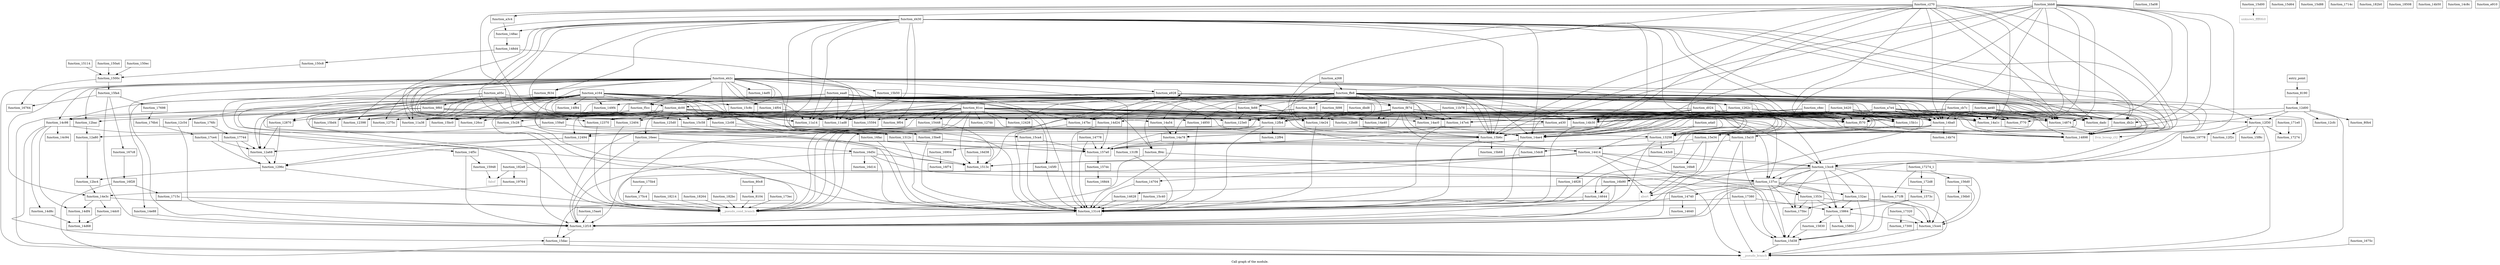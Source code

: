digraph "Call graph of the module." {
  label="Call graph of the module.";
  node [shape=record];

  Node_function_f5cc [label="{function_f5cc}"];
  Node_function_149f4 [label="{function_149f4}"];
  Node_function_f570 [label="{function_f570}"];
  Node_function_148ac [label="{function_148ac}"];
  Node_function_12494 [label="{function_12494}"];
  Node_function_131c4 [label="{function_131c4}"];
  Node_function_125d0 [label="{function_125d0}"];
  Node_function_1262c [label="{function_1262c}"];
  Node_function_12428 [label="{function_12428}"];
  Node_function_126cc [label="{function_126cc}"];
  Node_function_1275c [label="{function_1275c}"];
  Node_function_14a1c [label="{function_14a1c}"];
  Node_function_12d00 [label="{function_12d00}"];
  Node_function_f634 [label="{function_f634}"];
  Node_function_f770 [label="{function_f770}"];
  Node_function_12f18 [label="{function_12f18}"];
  Node_function_11b78 [label="{function_11b78}"];
  Node_function_131f8 [label="{function_131f8}"];
  Node_function_12c08 [label="{function_12c08}"];
  Node_function_13258 [label="{function_13258}"];
  Node_function_132ac [label="{function_132ac}"];
  Node_function_127dc [label="{function_127dc}"];
  Node_function_1353c [label="{function_1353c}"];
  Node_function_137cc [label="{function_137cc}"];
  Node_function_147bc [label="{function_147bc}"];
  Node_function_12f2c [label="{function_12f2c}"];
  Node_function_147e4 [label="{function_147e4}"];
  Node_function_f84c [label="{function_f84c}"];
  Node_function_f874 [label="{function_f874}"];
  Node_function_12f30 [label="{function_12f30}"];
  Node_function_14874 [label="{function_14874}"];
  Node_function_fd98 [label="{function_fd98}"];
  Node_function_13cc8 [label="{function_13cc8}"];
  Node_function_12870 [label="{function_12870}"];
  Node_function_143c0 [label="{function_143c0}"];
  Node_function_1296c [label="{function_1296c}"];
  Node_function_14414 [label="{function_14414}"];
  Node_function_12a68 [label="{function_12a68}"];
  Node_function_14828 [label="{function_14828}"];
  Node_function_12f94 [label="{function_12f94}"];
  Node_function_12fb4 [label="{function_12fb4}"];
  Node_function_14850 [label="{function_14850}"];
  Node_function_12370 [label="{function_12370}"];
  Node_function_145f0 [label="{function_145f0}"];
  Node_function_12c54 [label="{function_12c54}"];
  Node_function_12a80 [label="{function_12a80}"];
  Node_function_fdc0 [label="{function_fdc0}"];
  Node_function_fe88 [label="{function_fe88}"];
  Node_function_12398 [label="{function_12398}"];
  Node_function_14628 [label="{function_14628}"];
  Node_function_14640 [label="{function_14640}"];
  Node_function_ffe8 [label="{function_ffe8}"];
  Node_function_12bac [label="{function_12bac}"];
  Node_function_11a14 [label="{function_11a14}"];
  Node_function_14898 [label="{function_14898}"];
  Node_function_123e0 [label="{function_123e0}"];
  Node_function_12cfc [label="{function_12cfc}"];
  Node_function_14644 [label="{function_14644}"];
  Node_function_148d4 [label="{function_148d4}"];
  Node_function_12bc4 [label="{function_12bc4}"];
  Node_function_14704 [label="{function_14704}"];
  Node_function_11a38 [label="{function_11a38}"];
  Node_function_11ad8 [label="{function_11ad8}"];
  Node_function_1312c [label="{function_1312c}"];
  Node_function_12404 [label="{function_12404}"];
  Node_function_14740 [label="{function_14740}"];
  Node_function_12bd8 [label="{function_12bd8}"];
  Node_fabsf [color="gray50", fontcolor="gray50", label="{fabsf}"];
  Node_function_14d8c [label="{function_14d8c}"];
  Node_function_14dc0 [label="{function_14dc0}"];
  Node_function_14df4 [label="{function_14df4}"];
  Node_function_14e24 [label="{function_14e24}"];
  Node_function_14e3c [label="{function_14e3c}"];
  Node_function_14e88 [label="{function_14e88}"];
  Node_function_14ef0 [label="{function_14ef0}"];
  Node_function_14f04 [label="{function_14f04}"];
  Node_function_14f5c [label="{function_14f5c}"];
  Node_function_14f84 [label="{function_14f84}"];
  Node_function_1500c [label="{function_1500c}"];
  Node_function_150a4 [label="{function_150a4}"];
  Node_function_150c8 [label="{function_150c8}"];
  Node_function_150ec [label="{function_150ec}"];
  Node_function_15448 [label="{function_15448}"];
  Node_function_15594 [label="{function_15594}"];
  Node_function_156b0 [label="{function_156b0}"];
  Node_function_156d0 [label="{function_156d0}"];
  Node_function_1573c [label="{function_1573c}"];
  Node_function_157a0 [label="{function_157a0}"];
  Node_function_157dc [label="{function_157dc}"];
  Node_function_1580c [label="{function_1580c}"];
  Node_function_15830 [label="{function_15830}"];
  Node_function_15864 [label="{function_15864}"];
  Node_function_15948 [label="{function_15948}"];
  Node_function_159a0 [label="{function_159a0}"];
  Node_function_15a08 [label="{function_15a08}"];
  Node_function_15a10 [label="{function_15a10}"];
  Node_function_15aa4 [label="{function_15aa4}"];
  Node_function_15b1c [label="{function_15b1c}"];
  Node_function_15b50 [label="{function_15b50}"];
  Node_function_15b68 [label="{function_15b68}"];
  Node_function_15b6c [label="{function_15b6c}"];
  Node_function_15bc0 [label="{function_15bc0}"];
  Node_function_15bd4 [label="{function_15bd4}"];
  Node_function_15be8 [label="{function_15be8}"];
  Node_function_15c28 [label="{function_15c28}"];
  Node_function_15c40 [label="{function_15c40}"];
  Node_function_15c58 [label="{function_15c58}"];
  Node_function_15c8c [label="{function_15c8c}"];
  Node_function_15ca4 [label="{function_15ca4}"];
  Node_function_15ce4 [label="{function_15ce4}"];
  Node_function_15d00 [label="{function_15d00}"];
  Node_function_15d38 [label="{function_15d38}"];
  Node_function_15d64 [label="{function_15d64}"];
  Node_function_15d88 [label="{function_15d88}"];
  Node_function_15dac [label="{function_15dac}"];
  Node_function_15dc8 [label="{function_15dc8}"];
  Node_function_15e34 [label="{function_15e34}"];
  Node_function_15f8c [label="{function_15f8c}"];
  Node_function_15fa4 [label="{function_15fa4}"];
  Node_function_1675c [label="{function_1675c}"];
  Node_function_16764 [label="{function_16764}"];
  Node_function_167c8 [label="{function_167c8}"];
  Node_function_168d4 [label="{function_168d4}"];
  Node_function_16904 [label="{function_16904}"];
  Node_function_16b90 [label="{function_16b90}"];
  Node_function_16d14 [label="{function_16d14}"];
  Node_function_16d38 [label="{function_16d38}"];
  Node_function_16d5c [label="{function_16d5c}"];
  Node_function_16eec [label="{function_16eec}"];
  Node_function_16f28 [label="{function_16f28}"];
  Node_function_16f74 [label="{function_16f74}"];
  Node_function_16fac [label="{function_16fac}"];
  Node_function_16fe8 [label="{function_16fe8}"];
  Node_function_1714c [label="{function_1714c}"];
  Node_function_1715c [label="{function_1715c}"];
  Node_function_171e0 [label="{function_171e0}"];
  Node_function_171f8 [label="{function_171f8}"];
  Node_function_17274 [label="{function_17274}"];
  Node_function_17274_1 [label="{function_17274_1}"];
  Node_function_172d8 [label="{function_172d8}"];
  Node_function_17300 [label="{function_17300}"];
  Node_function_17320 [label="{function_17320}"];
  Node_function_17380 [label="{function_17380}"];
  Node_function_173ec [label="{function_173ec}"];
  Node_function_175b4 [label="{function_175b4}"];
  Node_function_175bc [label="{function_175bc}"];
  Node_function_175c4 [label="{function_175c4}"];
  Node_function_17698 [label="{function_17698}"];
  Node_function_176b4 [label="{function_176b4}"];
  Node_function_176fc [label="{function_176fc}"];
  Node_function_17744 [label="{function_17744}"];
  Node_function_17ce4 [label="{function_17ce4}"];
  Node_function_18214 [label="{function_18214}"];
  Node_function_18264 [label="{function_18264}"];
  Node_function_182b0 [label="{function_182b0}"];
  Node_function_182bc [label="{function_182bc}"];
  Node_function_182e8 [label="{function_182e8}"];
  Node_function_18508 [label="{function_18508}"];
  Node_function_19764 [label="{function_19764}"];
  Node_function_19778 [label="{function_19778}"];
  Node_unknown_ffff0fc0 [color="gray50", fontcolor="gray50", label="{unknown_ffff0fc0}"];
  Node_llvm_bswap_i32 [color="gray50", fontcolor="gray50", label="{llvm_bswap_i32}"];
  Node_abort [color="gray50", fontcolor="gray50", label="{abort}"];
  Node_function_15114 [label="{function_15114}"];
  Node_function_1513c [label="{function_1513c}"];
  Node_function_14a40 [label="{function_14a40}"];
  Node_function_14a54 [label="{function_14a54}"];
  Node_function_14a78 [label="{function_14a78}"];
  Node_function_14ac0 [label="{function_14ac0}"];
  Node_function_14ae4 [label="{function_14ae4}"];
  Node_function_14b30 [label="{function_14b30}"];
  Node_function_14b50 [label="{function_14b50}"];
  Node_function_14b74 [label="{function_14b74}"];
  Node_function_14ba0 [label="{function_14ba0}"];
  Node_function_14c8c [label="{function_14c8c}"];
  Node_function_14c94 [label="{function_14c94}"];
  Node_function_14c98 [label="{function_14c98}"];
  Node_function_14d24 [label="{function_14d24}"];
  Node_function_14d68 [label="{function_14d68}"];
  Node_function_14778 [label="{function_14778}"];
  Node___pseudo_branch [color="gray50", fontcolor="gray50", label="{__pseudo_branch}"];
  Node___pseudo_cond_branch [color="gray50", fontcolor="gray50", label="{__pseudo_cond_branch}"];
  Node_function_80b4 [label="{function_80b4}"];
  Node_function_80c8 [label="{function_80c8}"];
  Node_function_8104 [label="{function_8104}"];
  Node_entry_point [label="{entry_point}"];
  Node_function_8190 [label="{function_8190}"];
  Node_function_81cc [label="{function_81cc}"];
  Node_function_9f04 [label="{function_9f04}"];
  Node_function_9f60 [label="{function_9f60}"];
  Node_function_a05c [label="{function_a05c}"];
  Node_function_a268 [label="{function_a268}"];
  Node_function_a3c4 [label="{function_a3c4}"];
  Node_function_a430 [label="{function_a430}"];
  Node_function_a4a0 [label="{function_a4a0}"];
  Node_function_a7e4 [label="{function_a7e4}"];
  Node_function_ae40 [label="{function_ae40}"];
  Node_function_b420 [label="{function_b420}"];
  Node_function_bbb8 [label="{function_bbb8}"];
  Node_function_c270 [label="{function_c270}"];
  Node_function_c8ec [label="{function_c8ec}"];
  Node_function_cb7c [label="{function_cb7c}"];
  Node_function_d024 [label="{function_d024}"];
  Node_function_d430 [label="{function_d430}"];
  Node_function_dadc [label="{function_dadc}"];
  Node_function_db2c [label="{function_db2c}"];
  Node_function_dbd8 [label="{function_dbd8}"];
  Node_function_dc00 [label="{function_dc00}"];
  Node_function_e164 [label="{function_e164}"];
  Node_function_e910 [label="{function_e910}"];
  Node_function_e928 [label="{function_e928}"];
  Node_function_eaa8 [label="{function_eaa8}"];
  Node_function_eb2c [label="{function_eb2c}"];
  Node_function_f5cc -> Node_function_159a0;
  Node_function_f5cc -> Node_function_15b1c;
  Node_function_f5cc -> Node_function_15bc0;
  Node_function_f5cc -> Node_function_15bd4;
  Node_function_149f4 -> Node_function_131c4;
  Node_function_148ac -> Node_function_148d4;
  Node_function_12494 -> Node_function_1296c;
  Node_function_12494 -> Node_function_12a68;
  Node_function_131c4 -> Node_function_12f18;
  Node_function_125d0 -> Node_function_15be8;
  Node_function_1262c -> Node_function_12f18;
  Node_function_1262c -> Node_function_147e4;
  Node_function_1262c -> Node_function_14874;
  Node_function_1262c -> Node_function_14828;
  Node_function_1262c -> Node_function_14898;
  Node_function_1262c -> Node_function_15b6c;
  Node_function_1262c -> Node_function_14ba0;
  Node_function_14a1c -> Node_llvm_bswap_i32;
  Node_function_12d00 -> Node_function_12f30;
  Node_function_12d00 -> Node_function_12cfc;
  Node_function_12d00 -> Node_function_15594;
  Node_function_12d00 -> Node_function_15e34;
  Node_function_12d00 -> Node___pseudo_branch;
  Node_function_12d00 -> Node_function_80b4;
  Node_function_f634 -> Node_function_1513c;
  Node_function_12f18 -> Node_function_15dac;
  Node_function_11b78 -> Node_function_13cc8;
  Node_function_11b78 -> Node_function_123e0;
  Node_function_131f8 -> Node_function_131c4;
  Node_function_12c08 -> Node_function_13258;
  Node_function_12c08 -> Node_function_1312c;
  Node_function_13258 -> Node_function_12f18;
  Node_function_13258 -> Node_function_143c0;
  Node_function_13258 -> Node_function_1296c;
  Node_function_132ac -> Node_function_15864;
  Node_function_132ac -> Node_function_15ce4;
  Node_function_132ac -> Node_function_15d38;
  Node_function_132ac -> Node_function_175bc;
  Node_function_1353c -> Node_function_15864;
  Node_function_1353c -> Node_function_15ce4;
  Node_function_1353c -> Node_function_15d38;
  Node_function_1353c -> Node_function_175bc;
  Node_function_137cc -> Node_function_132ac;
  Node_function_137cc -> Node_function_1353c;
  Node_function_137cc -> Node_function_14628;
  Node_function_137cc -> Node_function_14740;
  Node_function_137cc -> Node_function_15864;
  Node_function_137cc -> Node_function_15ce4;
  Node_function_137cc -> Node_function_15d38;
  Node_function_137cc -> Node_function_175bc;
  Node_function_137cc -> Node_abort;
  Node_function_147bc -> Node_function_131c4;
  Node_function_147e4 -> Node_function_131c4;
  Node_function_147e4 -> Node_function_157a0;
  Node_function_f84c -> Node_function_137cc;
  Node_function_f84c -> Node___pseudo_cond_branch;
  Node_function_f874 -> Node_function_f570;
  Node_function_f874 -> Node_function_13258;
  Node_function_f874 -> Node_function_137cc;
  Node_function_f874 -> Node_function_147e4;
  Node_function_f874 -> Node_function_14874;
  Node_function_f874 -> Node_function_14414;
  Node_function_f874 -> Node_function_12fb4;
  Node_function_f874 -> Node_function_12370;
  Node_function_f874 -> Node_function_14898;
  Node_function_f874 -> Node_function_12404;
  Node_function_f874 -> Node_function_15b6c;
  Node_function_f874 -> Node_function_15c58;
  Node_function_f874 -> Node_function_14a40;
  Node_function_f874 -> Node_function_14a78;
  Node_function_f874 -> Node_function_14ac0;
  Node_function_f874 -> Node_function_14ba0;
  Node_function_f874 -> Node_function_14d24;
  Node_function_f874 -> Node___pseudo_cond_branch;
  Node_function_12f30 -> Node_function_12f2c;
  Node_function_12f30 -> Node_function_15f8c;
  Node_function_12f30 -> Node_function_17274;
  Node_function_12f30 -> Node_function_19778;
  Node_function_12f30 -> Node___pseudo_branch;
  Node_function_14874 -> Node_llvm_bswap_i32;
  Node_function_fd98 -> Node_function_14e24;
  Node_function_13cc8 -> Node_function_12f18;
  Node_function_13cc8 -> Node_function_132ac;
  Node_function_13cc8 -> Node_function_137cc;
  Node_function_13cc8 -> Node_function_14644;
  Node_function_13cc8 -> Node_function_15864;
  Node_function_13cc8 -> Node_function_15ce4;
  Node_function_13cc8 -> Node_function_15d38;
  Node_function_13cc8 -> Node_function_16b90;
  Node_function_13cc8 -> Node_function_175bc;
  Node_function_12870 -> Node_function_1296c;
  Node_function_12870 -> Node_function_12a68;
  Node_function_143c0 -> Node_function_13cc8;
  Node_function_1296c -> Node_function_12bc4;
  Node_function_1296c -> Node___pseudo_cond_branch;
  Node_function_14414 -> Node_function_12f18;
  Node_function_14414 -> Node_function_1353c;
  Node_function_14414 -> Node_function_137cc;
  Node_function_14414 -> Node_function_13cc8;
  Node_function_14414 -> Node_function_14704;
  Node_function_14414 -> Node_abort;
  Node_function_14414 -> Node_function_1513c;
  Node_function_12a68 -> Node_function_1296c;
  Node_function_14828 -> Node_function_131c4;
  Node_function_12fb4 -> Node_function_131c4;
  Node_function_12fb4 -> Node_function_12f94;
  Node_function_12fb4 -> Node_function_157a0;
  Node_function_12fb4 -> Node___pseudo_cond_branch;
  Node_function_14850 -> Node_function_131c4;
  Node_function_12370 -> Node___pseudo_cond_branch;
  Node_function_145f0 -> Node_function_131c4;
  Node_function_12c54 -> Node_function_12f18;
  Node_function_12a80 -> Node_function_12bc4;
  Node_function_fdc0 -> Node_function_147e4;
  Node_function_fdc0 -> Node_function_12fb4;
  Node_function_fdc0 -> Node_function_12404;
  Node_function_fdc0 -> Node_function_14ba0;
  Node_function_fdc0 -> Node___pseudo_cond_branch;
  Node_function_fe88 -> Node_function_13cc8;
  Node_function_fe88 -> Node_function_14414;
  Node_function_fe88 -> Node_function_12370;
  Node_function_fe88 -> Node_function_123e0;
  Node_function_14628 -> Node_function_131c4;
  Node_function_ffe8 -> Node_function_f5cc;
  Node_function_ffe8 -> Node_function_f570;
  Node_function_ffe8 -> Node_function_1262c;
  Node_function_ffe8 -> Node_function_12428;
  Node_function_ffe8 -> Node_function_12f18;
  Node_function_ffe8 -> Node_function_13258;
  Node_function_ffe8 -> Node_function_147e4;
  Node_function_ffe8 -> Node_function_f84c;
  Node_function_ffe8 -> Node_function_f874;
  Node_function_ffe8 -> Node_function_12f30;
  Node_function_ffe8 -> Node_function_14874;
  Node_function_ffe8 -> Node_function_12a68;
  Node_function_ffe8 -> Node_function_12fb4;
  Node_function_ffe8 -> Node_function_14850;
  Node_function_ffe8 -> Node_function_fdc0;
  Node_function_ffe8 -> Node_function_fe88;
  Node_function_ffe8 -> Node_function_11a14;
  Node_function_ffe8 -> Node_function_14898;
  Node_function_ffe8 -> Node_function_11a38;
  Node_function_ffe8 -> Node_function_11ad8;
  Node_function_ffe8 -> Node_function_15448;
  Node_function_ffe8 -> Node_function_15b1c;
  Node_function_ffe8 -> Node_function_15b6c;
  Node_function_ffe8 -> Node_llvm_bswap_i32;
  Node_function_ffe8 -> Node_function_1513c;
  Node_function_ffe8 -> Node_function_14a40;
  Node_function_ffe8 -> Node_function_14a54;
  Node_function_ffe8 -> Node_function_14a78;
  Node_function_ffe8 -> Node_function_14ac0;
  Node_function_ffe8 -> Node_function_14ae4;
  Node_function_ffe8 -> Node_function_14b30;
  Node_function_ffe8 -> Node_function_14ba0;
  Node_function_ffe8 -> Node_function_14c98;
  Node_function_ffe8 -> Node_function_14d24;
  Node_function_ffe8 -> Node___pseudo_cond_branch;
  Node_function_ffe8 -> Node_function_dadc;
  Node_function_ffe8 -> Node_function_db2c;
  Node_function_12bac -> Node_function_12a80;
  Node_function_123e0 -> Node___pseudo_cond_branch;
  Node_function_14644 -> Node_function_131c4;
  Node_function_14644 -> Node_function_12f18;
  Node_function_14644 -> Node___pseudo_cond_branch;
  Node_function_148d4 -> Node_function_150c8;
  Node_function_148d4 -> Node_function_15594;
  Node_function_12bc4 -> Node_function_14e3c;
  Node_function_14704 -> Node_function_131c4;
  Node_function_1312c -> Node_function_131c4;
  Node_function_1312c -> Node_function_157a0;
  Node_function_12404 -> Node___pseudo_cond_branch;
  Node_function_14740 -> Node_function_131c4;
  Node_function_14740 -> Node_function_14640;
  Node_function_12bd8 -> Node_function_137cc;
  Node_function_12bd8 -> Node_function_15b6c;
  Node_function_14d8c -> Node_function_14d68;
  Node_function_14dc0 -> Node_function_14d68;
  Node_function_14df4 -> Node_function_14d68;
  Node_function_14e24 -> Node_function_131c4;
  Node_function_14e3c -> Node_function_131c4;
  Node_function_14e3c -> Node_function_14dc0;
  Node_function_14e3c -> Node_function_14df4;
  Node_function_14e88 -> Node_function_12f18;
  Node_function_14f04 -> Node_function_15594;
  Node_function_14f04 -> Node_function_16eec;
  Node_function_14f5c -> Node_function_12f18;
  Node_function_14f5c -> Node_function_15948;
  Node_function_1500c -> Node_function_15fa4;
  Node_function_1500c -> Node_function_16764;
  Node_function_150a4 -> Node_function_1500c;
  Node_function_150c8 -> Node_function_1500c;
  Node_function_150ec -> Node_function_1500c;
  Node_function_15448 -> Node_function_1513c;
  Node_function_156d0 -> Node_function_156b0;
  Node_function_156d0 -> Node_function_15ce4;
  Node_function_1573c -> Node_function_15864;
  Node_function_1573c -> Node_function_15d38;
  Node_function_157a0 -> Node_function_157dc;
  Node_function_157dc -> Node_function_168d4;
  Node_function_15830 -> Node_function_15d38;
  Node_function_15864 -> Node_function_1580c;
  Node_function_15864 -> Node_function_15830;
  Node_function_15864 -> Node_function_15ce4;
  Node_function_15948 -> Node_fabsf;
  Node_function_159a0 -> Node_function_12a80;
  Node_function_159a0 -> Node_function_15a10;
  Node_function_15a10 -> Node_function_15d38;
  Node_function_15a10 -> Node_function_16904;
  Node_function_15a10 -> Node___pseudo_branch;
  Node_function_15aa4 -> Node_function_12f18;
  Node_function_15b1c -> Node_function_15a10;
  Node_function_15b50 -> Node_function_131c4;
  Node_function_15b6c -> Node_function_131c4;
  Node_function_15b6c -> Node_function_157a0;
  Node_function_15b6c -> Node_function_15b68;
  Node_function_15be8 -> Node_function_131c4;
  Node_function_15be8 -> Node_function_157a0;
  Node_function_15c28 -> Node_function_131c4;
  Node_function_15c40 -> Node_function_131c4;
  Node_function_15c58 -> Node_function_16fac;
  Node_function_15c8c -> Node_function_131c4;
  Node_function_15ca4 -> Node_function_131c4;
  Node_function_15ca4 -> Node_function_157a0;
  Node_function_15ce4 -> Node___pseudo_branch;
  Node_function_15d00 -> Node_unknown_ffff0fc0;
  Node_function_15d38 -> Node___pseudo_branch;
  Node_function_15dac -> Node___pseudo_branch;
  Node_function_15dc8 -> Node_function_1513c;
  Node_function_15e34 -> Node_function_15dc8;
  Node_function_15e34 -> Node_function_16fe8;
  Node_function_15e34 -> Node_abort;
  Node_function_15fa4 -> Node_function_12f18;
  Node_function_15fa4 -> Node_function_16764;
  Node_function_15fa4 -> Node_function_167c8;
  Node_function_15fa4 -> Node_function_17698;
  Node_function_1675c -> Node___pseudo_branch;
  Node_function_167c8 -> Node_function_16f28;
  Node_function_16904 -> Node_function_16f74;
  Node_function_16b90 -> Node_function_12f18;
  Node_function_16b90 -> Node_function_14644;
  Node_function_16d38 -> Node_function_1513c;
  Node_function_16d5c -> Node_function_131c4;
  Node_function_16d5c -> Node_function_12f18;
  Node_function_16d5c -> Node_function_15d38;
  Node_function_16d5c -> Node_function_16d14;
  Node_function_16d5c -> Node_function_1513c;
  Node_function_16eec -> Node_function_12f18;
  Node_function_16eec -> Node_function_16d5c;
  Node_function_16f28 -> Node_function_1715c;
  Node_function_16f28 -> Node___pseudo_branch;
  Node_function_16fac -> Node_function_131c4;
  Node_function_16fac -> Node_function_157a0;
  Node_function_16fe8 -> Node_abort;
  Node_function_1715c -> Node___pseudo_cond_branch;
  Node_function_171e0 -> Node_function_17274;
  Node_function_171f8 -> Node___pseudo_branch;
  Node_function_171f8 -> Node___pseudo_cond_branch;
  Node_function_17274_1 -> Node_function_156d0;
  Node_function_17274_1 -> Node_function_171f8;
  Node_function_17274_1 -> Node_function_172d8;
  Node_function_172d8 -> Node_function_1573c;
  Node_function_17320 -> Node_function_15ce4;
  Node_function_17320 -> Node_function_17300;
  Node_function_17380 -> Node_function_15864;
  Node_function_17380 -> Node_function_15d38;
  Node_function_17380 -> Node_function_15dac;
  Node_function_173ec -> Node___pseudo_cond_branch;
  Node_function_175b4 -> Node_function_175c4;
  Node_function_175c4 -> Node___pseudo_cond_branch;
  Node_function_17698 -> Node_function_176b4;
  Node_function_176b4 -> Node_function_17ce4;
  Node_function_176fc -> Node_function_17744;
  Node_function_17744 -> Node_function_1296c;
  Node_function_17744 -> Node_function_12a68;
  Node_function_17ce4 -> Node_function_1296c;
  Node_function_17ce4 -> Node_function_12a68;
  Node_function_18214 -> Node___pseudo_cond_branch;
  Node_function_18264 -> Node___pseudo_cond_branch;
  Node_function_182bc -> Node___pseudo_cond_branch;
  Node_function_182e8 -> Node_fabsf;
  Node_function_182e8 -> Node_function_19764;
  Node_function_182e8 -> Node___pseudo_branch;
  Node_function_19764 -> Node_function_14e3c;
  Node_function_15114 -> Node_function_1500c;
  Node_function_14a54 -> Node_function_14a78;
  Node_function_14a78 -> Node_function_131c4;
  Node_function_14a78 -> Node_function_157a0;
  Node_function_14ac0 -> Node_function_14ae4;
  Node_function_14ae4 -> Node_function_131c4;
  Node_function_14ae4 -> Node_function_157a0;
  Node_function_14b30 -> Node_function_131c4;
  Node_function_14ba0 -> Node_function_131c4;
  Node_function_14ba0 -> Node_function_12f18;
  Node_function_14ba0 -> Node_function_14b74;
  Node_function_14ba0 -> Node___pseudo_cond_branch;
  Node_function_14c98 -> Node_function_131c4;
  Node_function_14c98 -> Node_function_14d8c;
  Node_function_14c98 -> Node_function_14df4;
  Node_function_14c98 -> Node_function_15dac;
  Node_function_14c98 -> Node_function_14c94;
  Node_function_14d24 -> Node_function_131c4;
  Node_function_14d24 -> Node_function_157a0;
  Node_function_14778 -> Node_function_131c4;
  Node_function_14778 -> Node_function_157a0;
  Node_function_80c8 -> Node_function_8104;
  Node_function_8104 -> Node___pseudo_cond_branch;
  Node_entry_point -> Node_function_8190;
  Node_function_8190 -> Node_function_12d00;
  Node_function_81cc -> Node_function_f570;
  Node_function_81cc -> Node_function_12494;
  Node_function_81cc -> Node_function_12428;
  Node_function_81cc -> Node_function_126cc;
  Node_function_81cc -> Node_function_1275c;
  Node_function_81cc -> Node_function_14a1c;
  Node_function_81cc -> Node_function_12f18;
  Node_function_81cc -> Node_function_13258;
  Node_function_81cc -> Node_function_127dc;
  Node_function_81cc -> Node_function_147e4;
  Node_function_81cc -> Node_function_14874;
  Node_function_81cc -> Node_function_12870;
  Node_function_81cc -> Node_function_12fb4;
  Node_function_81cc -> Node_function_14850;
  Node_function_81cc -> Node_function_12370;
  Node_function_81cc -> Node_function_12398;
  Node_function_81cc -> Node_function_12bac;
  Node_function_81cc -> Node_function_11a14;
  Node_function_81cc -> Node_function_14898;
  Node_function_81cc -> Node_function_11a38;
  Node_function_81cc -> Node_function_11ad8;
  Node_function_81cc -> Node_function_12404;
  Node_function_81cc -> Node_function_15448;
  Node_function_81cc -> Node_function_15594;
  Node_function_81cc -> Node_function_15b1c;
  Node_function_81cc -> Node_function_15b6c;
  Node_function_81cc -> Node_function_15c58;
  Node_function_81cc -> Node_function_1513c;
  Node_function_81cc -> Node_function_14a54;
  Node_function_81cc -> Node_function_14ac0;
  Node_function_81cc -> Node_function_14b30;
  Node_function_81cc -> Node_function_14ba0;
  Node_function_81cc -> Node_function_14d24;
  Node_function_81cc -> Node___pseudo_cond_branch;
  Node_function_81cc -> Node_function_9f04;
  Node_function_81cc -> Node_function_a430;
  Node_function_9f60 -> Node_function_12f30;
  Node_function_9f60 -> Node_function_14e24;
  Node_function_9f60 -> Node_function_15bd4;
  Node_function_9f60 -> Node_function_15c58;
  Node_function_9f60 -> Node_function_14c98;
  Node_function_9f60 -> Node___pseudo_branch;
  Node_function_a05c -> Node_function_14a1c;
  Node_function_a05c -> Node_function_12f18;
  Node_function_a05c -> Node_function_13258;
  Node_function_a05c -> Node_function_137cc;
  Node_function_a05c -> Node_function_123e0;
  Node_function_a05c -> Node___pseudo_cond_branch;
  Node_function_a05c -> Node_function_9f60;
  Node_function_a268 -> Node_function_ffe8;
  Node_function_a268 -> Node_function_14e24;
  Node_function_a3c4 -> Node_function_148ac;
  Node_function_a430 -> Node_function_12494;
  Node_function_a4a0 -> Node_function_13258;
  Node_function_a4a0 -> Node_function_14414;
  Node_function_a7e4 -> Node_function_f570;
  Node_function_a7e4 -> Node_function_14a1c;
  Node_function_a7e4 -> Node_function_f770;
  Node_function_a7e4 -> Node_function_13258;
  Node_function_a7e4 -> Node_function_14874;
  Node_function_a7e4 -> Node_function_14898;
  Node_function_a7e4 -> Node_function_123e0;
  Node_function_a7e4 -> Node_function_15b6c;
  Node_function_a7e4 -> Node_function_14ae4;
  Node_function_a7e4 -> Node_function_14b30;
  Node_function_a7e4 -> Node_function_14ba0;
  Node_function_a7e4 -> Node_function_a430;
  Node_function_a7e4 -> Node_function_dadc;
  Node_function_a7e4 -> Node_function_db2c;
  Node_function_ae40 -> Node_function_f570;
  Node_function_ae40 -> Node_function_14a1c;
  Node_function_ae40 -> Node_function_f770;
  Node_function_ae40 -> Node_function_13258;
  Node_function_ae40 -> Node_function_14874;
  Node_function_ae40 -> Node_function_14898;
  Node_function_ae40 -> Node_function_15b6c;
  Node_function_ae40 -> Node_function_14ae4;
  Node_function_ae40 -> Node_function_14b30;
  Node_function_ae40 -> Node_function_14ba0;
  Node_function_ae40 -> Node_function_a430;
  Node_function_ae40 -> Node_function_dadc;
  Node_function_ae40 -> Node_function_db2c;
  Node_function_b420 -> Node_function_f570;
  Node_function_b420 -> Node_function_14a1c;
  Node_function_b420 -> Node_function_f770;
  Node_function_b420 -> Node_function_13258;
  Node_function_b420 -> Node_function_147e4;
  Node_function_b420 -> Node_function_14874;
  Node_function_b420 -> Node_function_13cc8;
  Node_function_b420 -> Node_function_12fb4;
  Node_function_b420 -> Node_function_14898;
  Node_function_b420 -> Node_function_15b1c;
  Node_function_b420 -> Node_function_15b6c;
  Node_function_b420 -> Node_function_14a78;
  Node_function_b420 -> Node_function_14ae4;
  Node_function_b420 -> Node_function_14b30;
  Node_function_b420 -> Node_function_14ba0;
  Node_function_b420 -> Node_function_a430;
  Node_function_b420 -> Node_function_dadc;
  Node_function_b420 -> Node_function_db2c;
  Node_function_bbb8 -> Node_function_f570;
  Node_function_bbb8 -> Node_function_14a1c;
  Node_function_bbb8 -> Node_function_f770;
  Node_function_bbb8 -> Node_function_13258;
  Node_function_bbb8 -> Node_function_14874;
  Node_function_bbb8 -> Node_function_14898;
  Node_function_bbb8 -> Node_function_15b6c;
  Node_function_bbb8 -> Node_function_14ae4;
  Node_function_bbb8 -> Node_function_14b30;
  Node_function_bbb8 -> Node_function_14ba0;
  Node_function_bbb8 -> Node_function_a3c4;
  Node_function_bbb8 -> Node_function_a430;
  Node_function_bbb8 -> Node_function_dadc;
  Node_function_bbb8 -> Node_function_db2c;
  Node_function_c270 -> Node_function_f570;
  Node_function_c270 -> Node_function_14a1c;
  Node_function_c270 -> Node_function_13258;
  Node_function_c270 -> Node_function_14874;
  Node_function_c270 -> Node_function_14898;
  Node_function_c270 -> Node_function_15b6c;
  Node_function_c270 -> Node_function_14ae4;
  Node_function_c270 -> Node_function_14b30;
  Node_function_c270 -> Node_function_14ba0;
  Node_function_c270 -> Node_function_a3c4;
  Node_function_c270 -> Node_function_a430;
  Node_function_c270 -> Node_function_dadc;
  Node_function_c270 -> Node_function_db2c;
  Node_function_c8ec -> Node_function_f570;
  Node_function_c8ec -> Node_function_14a1c;
  Node_function_c8ec -> Node_function_f770;
  Node_function_c8ec -> Node_function_13258;
  Node_function_c8ec -> Node_function_147bc;
  Node_function_c8ec -> Node_function_147e4;
  Node_function_c8ec -> Node_function_14874;
  Node_function_c8ec -> Node_function_14898;
  Node_function_c8ec -> Node_function_14ac0;
  Node_function_c8ec -> Node_function_14ba0;
  Node_function_c8ec -> Node_function_a430;
  Node_function_cb7c -> Node_function_f570;
  Node_function_cb7c -> Node_function_14a1c;
  Node_function_cb7c -> Node_function_f770;
  Node_function_cb7c -> Node_function_13258;
  Node_function_cb7c -> Node_function_14874;
  Node_function_cb7c -> Node_function_14898;
  Node_function_cb7c -> Node_function_15b6c;
  Node_function_cb7c -> Node_function_14ae4;
  Node_function_cb7c -> Node_function_14b30;
  Node_function_cb7c -> Node_function_14ba0;
  Node_function_cb7c -> Node_function_a430;
  Node_function_cb7c -> Node_function_dadc;
  Node_function_cb7c -> Node_function_db2c;
  Node_function_d024 -> Node_function_f570;
  Node_function_d024 -> Node_function_14a1c;
  Node_function_d024 -> Node_function_13258;
  Node_function_d024 -> Node_function_14874;
  Node_function_d024 -> Node_function_11a14;
  Node_function_d024 -> Node_function_14898;
  Node_function_d024 -> Node_function_123e0;
  Node_function_d024 -> Node_function_11ad8;
  Node_function_d024 -> Node_function_15b6c;
  Node_function_d024 -> Node_function_14ae4;
  Node_function_d024 -> Node_function_14b30;
  Node_function_d024 -> Node_function_14ba0;
  Node_function_d024 -> Node_function_a430;
  Node_function_d024 -> Node_function_dadc;
  Node_function_d024 -> Node_function_db2c;
  Node_function_d430 -> Node_function_f570;
  Node_function_d430 -> Node_function_148ac;
  Node_function_d430 -> Node_function_126cc;
  Node_function_d430 -> Node_function_f634;
  Node_function_d430 -> Node_function_13258;
  Node_function_d430 -> Node_function_14874;
  Node_function_d430 -> Node_function_12370;
  Node_function_d430 -> Node_function_11a14;
  Node_function_d430 -> Node_function_14898;
  Node_function_d430 -> Node_function_123e0;
  Node_function_d430 -> Node_function_11a38;
  Node_function_d430 -> Node_function_11ad8;
  Node_function_d430 -> Node_function_1312c;
  Node_function_d430 -> Node_function_15b6c;
  Node_function_d430 -> Node_function_15be8;
  Node_function_d430 -> Node_function_14ae4;
  Node_function_d430 -> Node_function_14b30;
  Node_function_d430 -> Node_function_14ba0;
  Node_function_d430 -> Node_function_9f04;
  Node_function_d430 -> Node_function_a430;
  Node_function_d430 -> Node_function_dadc;
  Node_function_d430 -> Node_function_db2c;
  Node_function_db2c -> Node_function_14898;
  Node_function_dbd8 -> Node_function_14e24;
  Node_function_dc00 -> Node_function_12494;
  Node_function_dc00 -> Node_function_125d0;
  Node_function_dc00 -> Node_function_126cc;
  Node_function_dc00 -> Node_function_12c08;
  Node_function_dc00 -> Node_function_12870;
  Node_function_dc00 -> Node_function_12370;
  Node_function_dc00 -> Node_function_12c54;
  Node_function_dc00 -> Node_function_12398;
  Node_function_dc00 -> Node_function_11a14;
  Node_function_dc00 -> Node_function_11a38;
  Node_function_dc00 -> Node_function_11ad8;
  Node_function_dc00 -> Node_function_1312c;
  Node_function_dc00 -> Node_function_12404;
  Node_function_dc00 -> Node_function_12bd8;
  Node_function_dc00 -> Node_function_14e24;
  Node_function_dc00 -> Node_function_15594;
  Node_function_dc00 -> Node_function_15b6c;
  Node_function_dc00 -> Node_function_15c28;
  Node_function_dc00 -> Node_function_15c58;
  Node_function_dc00 -> Node_function_14a40;
  Node_function_e164 -> Node_function_149f4;
  Node_function_e164 -> Node_function_126cc;
  Node_function_e164 -> Node_function_1275c;
  Node_function_e164 -> Node_function_12c08;
  Node_function_e164 -> Node_function_147bc;
  Node_function_e164 -> Node_function_13cc8;
  Node_function_e164 -> Node_function_12870;
  Node_function_e164 -> Node_function_12c54;
  Node_function_e164 -> Node_function_12398;
  Node_function_e164 -> Node_function_11a14;
  Node_function_e164 -> Node_function_14898;
  Node_function_e164 -> Node_function_11a38;
  Node_function_e164 -> Node_function_11ad8;
  Node_function_e164 -> Node_function_1312c;
  Node_function_e164 -> Node_function_12404;
  Node_function_e164 -> Node_function_12bd8;
  Node_function_e164 -> Node_function_14e24;
  Node_function_e164 -> Node_function_14f84;
  Node_function_e164 -> Node_function_15b1c;
  Node_function_e164 -> Node_function_15b6c;
  Node_function_e164 -> Node_function_15bc0;
  Node_function_e164 -> Node_function_15bd4;
  Node_function_e164 -> Node_function_15be8;
  Node_function_e164 -> Node_function_15c28;
  Node_function_e164 -> Node_function_15c58;
  Node_function_e164 -> Node_function_15c8c;
  Node_function_e164 -> Node_function_14ba0;
  Node_function_e164 -> Node_function_14c98;
  Node_function_e164 -> Node___pseudo_cond_branch;
  Node_function_e164 -> Node_function_dc00;
  Node_function_e928 -> Node_function_149f4;
  Node_function_e928 -> Node_function_12f18;
  Node_function_e928 -> Node_function_147bc;
  Node_function_e928 -> Node_function_147e4;
  Node_function_e928 -> Node_function_14874;
  Node_function_e928 -> Node_function_12fb4;
  Node_function_e928 -> Node_function_14898;
  Node_function_e928 -> Node_function_15b6c;
  Node_function_e928 -> Node_function_15c58;
  Node_function_e928 -> Node_function_14b30;
  Node_function_e928 -> Node_function_14ba0;
  Node_function_e928 -> Node_function_dc00;
  Node_function_e928 -> Node_function_e928;
  Node_function_eaa8 -> Node_function_f570;
  Node_function_eaa8 -> Node_function_f84c;
  Node_function_eaa8 -> Node_function_f874;
  Node_function_eaa8 -> Node_function_12a68;
  Node_function_eaa8 -> Node_function_11a14;
  Node_function_eaa8 -> Node_function_11a38;
  Node_function_eaa8 -> Node_function_11ad8;
  Node_function_eb2c -> Node_function_f5cc;
  Node_function_eb2c -> Node_function_f570;
  Node_function_eb2c -> Node_function_1262c;
  Node_function_eb2c -> Node_function_1275c;
  Node_function_eb2c -> Node_function_f634;
  Node_function_eb2c -> Node_function_131f8;
  Node_function_eb2c -> Node_function_14874;
  Node_function_eb2c -> Node_function_12370;
  Node_function_eb2c -> Node_function_145f0;
  Node_function_eb2c -> Node_function_12398;
  Node_function_eb2c -> Node_function_12bac;
  Node_function_eb2c -> Node_function_11a14;
  Node_function_eb2c -> Node_function_14898;
  Node_function_eb2c -> Node_function_11a38;
  Node_function_eb2c -> Node_function_11ad8;
  Node_function_eb2c -> Node_function_1312c;
  Node_function_eb2c -> Node_function_12404;
  Node_function_eb2c -> Node_function_14e3c;
  Node_function_eb2c -> Node_function_14e88;
  Node_function_eb2c -> Node_function_14ef0;
  Node_function_eb2c -> Node_function_14f04;
  Node_function_eb2c -> Node_function_14f5c;
  Node_function_eb2c -> Node_function_15b50;
  Node_function_eb2c -> Node_function_15b6c;
  Node_function_eb2c -> Node_function_15c8c;
  Node_function_eb2c -> Node_function_15ca4;
  Node_function_eb2c -> Node_function_1513c;
  Node_function_eb2c -> Node_function_14c98;
  Node_function_eb2c -> Node___pseudo_branch;
  Node_function_eb2c -> Node_function_e928;
}
